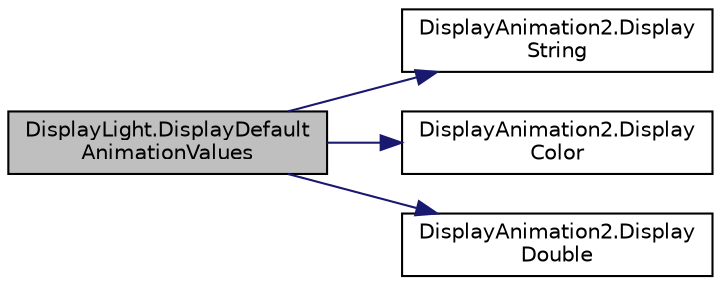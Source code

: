 digraph "DisplayLight.DisplayDefaultAnimationValues"
{
  edge [fontname="Helvetica",fontsize="10",labelfontname="Helvetica",labelfontsize="10"];
  node [fontname="Helvetica",fontsize="10",shape=record];
  rankdir="LR";
  Node0 [label="DisplayLight.DisplayDefault\lAnimationValues",height=0.2,width=0.4,color="black", fillcolor="grey75", style="filled", fontcolor="black"];
  Node0 -> Node1 [color="midnightblue",fontsize="10",style="solid",fontname="Helvetica"];
  Node1 [label="DisplayAnimation2.Display\lString",height=0.2,width=0.4,color="black", fillcolor="white", style="filled",URL="$namespace_display_animation2.html#ad022ed8dee36f6dd02eaba9883652853"];
  Node0 -> Node2 [color="midnightblue",fontsize="10",style="solid",fontname="Helvetica"];
  Node2 [label="DisplayAnimation2.Display\lColor",height=0.2,width=0.4,color="black", fillcolor="white", style="filled",URL="$namespace_display_animation2.html#a410fa311ed1b6776c408a4d165a875b1"];
  Node0 -> Node3 [color="midnightblue",fontsize="10",style="solid",fontname="Helvetica"];
  Node3 [label="DisplayAnimation2.Display\lDouble",height=0.2,width=0.4,color="black", fillcolor="white", style="filled",URL="$namespace_display_animation2.html#a8a3864b24299906008612750755eee0c"];
}
